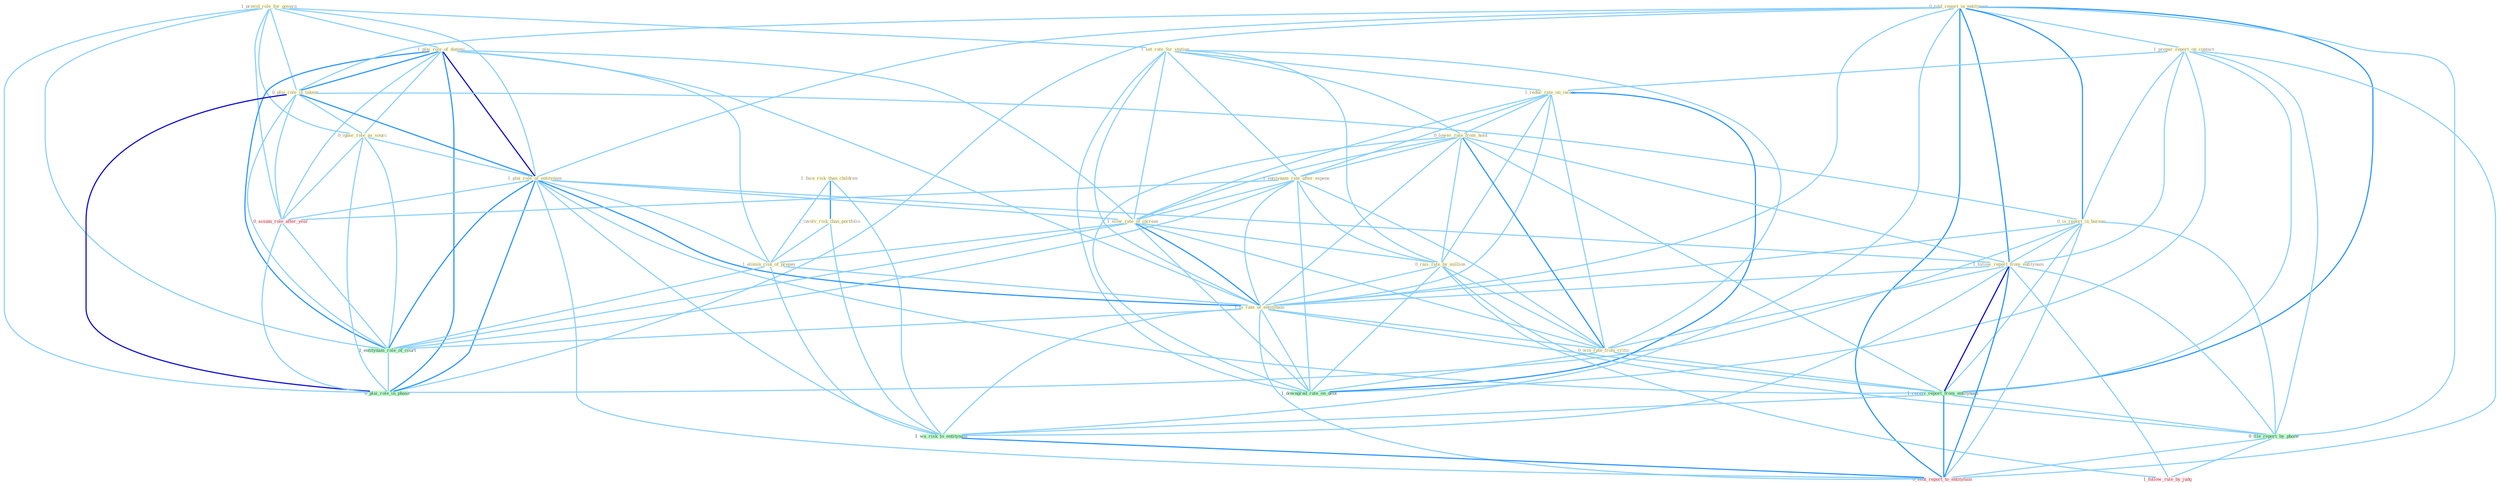 Graph G{ 
    node
    [shape=polygon,style=filled,width=.5,height=.06,color="#BDFCC9",fixedsize=true,fontsize=4,
    fontcolor="#2f4f4f"];
    {node
    [color="#ffffe0", fontcolor="#8b7d6b"] "1_provid_role_for_govern " "1_plai_role_of_dummi " "0_told_report_in_entitynam " "0_plai_role_in_takeov " "1_face_risk_than_children " "1_prepar_report_on_contact " "0_ignor_role_as_sourc " "0_is_report_in_bureau " "1_set_rate_for_station " "1_reduc_rate_on_incom " "0_lower_rate_from_hold " "1_involv_risk_than_portfolio " "1_plai_role_of_entitynam " "1_entitynam_rate_after_expens " "1_slow_rate_of_increas " "1_elimin_risk_of_prepay " "1_follow_report_from_entitynam " "0_rais_rate_by_million " "1_is_rate_of_entitynam " "0_win_rate_from_critic "}
{node [color="#fff0f5", fontcolor="#b22222"] "0_assum_role_after_year " "1_follow_rule_by_judg " "0_sent_report_to_entitynam "}
edge [color="#B0E2FF"];

	"1_provid_role_for_govern " -- "1_plai_role_of_dummi " [w="1", color="#87cefa" ];
	"1_provid_role_for_govern " -- "0_plai_role_in_takeov " [w="1", color="#87cefa" ];
	"1_provid_role_for_govern " -- "0_ignor_role_as_sourc " [w="1", color="#87cefa" ];
	"1_provid_role_for_govern " -- "1_set_rate_for_station " [w="1", color="#87cefa" ];
	"1_provid_role_for_govern " -- "1_plai_role_of_entitynam " [w="1", color="#87cefa" ];
	"1_provid_role_for_govern " -- "0_assum_role_after_year " [w="1", color="#87cefa" ];
	"1_provid_role_for_govern " -- "1_entitynam_role_of_court " [w="1", color="#87cefa" ];
	"1_provid_role_for_govern " -- "0_plai_role_in_phase " [w="1", color="#87cefa" ];
	"1_plai_role_of_dummi " -- "0_plai_role_in_takeov " [w="2", color="#1e90ff" , len=0.8];
	"1_plai_role_of_dummi " -- "0_ignor_role_as_sourc " [w="1", color="#87cefa" ];
	"1_plai_role_of_dummi " -- "1_plai_role_of_entitynam " [w="3", color="#0000cd" , len=0.6];
	"1_plai_role_of_dummi " -- "1_slow_rate_of_increas " [w="1", color="#87cefa" ];
	"1_plai_role_of_dummi " -- "1_elimin_risk_of_prepay " [w="1", color="#87cefa" ];
	"1_plai_role_of_dummi " -- "1_is_rate_of_entitynam " [w="1", color="#87cefa" ];
	"1_plai_role_of_dummi " -- "0_assum_role_after_year " [w="1", color="#87cefa" ];
	"1_plai_role_of_dummi " -- "1_entitynam_role_of_court " [w="2", color="#1e90ff" , len=0.8];
	"1_plai_role_of_dummi " -- "0_plai_role_in_phase " [w="2", color="#1e90ff" , len=0.8];
	"0_told_report_in_entitynam " -- "0_plai_role_in_takeov " [w="1", color="#87cefa" ];
	"0_told_report_in_entitynam " -- "1_prepar_report_on_contact " [w="1", color="#87cefa" ];
	"0_told_report_in_entitynam " -- "0_is_report_in_bureau " [w="2", color="#1e90ff" , len=0.8];
	"0_told_report_in_entitynam " -- "1_plai_role_of_entitynam " [w="1", color="#87cefa" ];
	"0_told_report_in_entitynam " -- "1_follow_report_from_entitynam " [w="2", color="#1e90ff" , len=0.8];
	"0_told_report_in_entitynam " -- "1_is_rate_of_entitynam " [w="1", color="#87cefa" ];
	"0_told_report_in_entitynam " -- "1_receiv_report_from_entitynam " [w="2", color="#1e90ff" , len=0.8];
	"0_told_report_in_entitynam " -- "0_file_report_by_phone " [w="1", color="#87cefa" ];
	"0_told_report_in_entitynam " -- "1_wa_risk_to_entitynam " [w="1", color="#87cefa" ];
	"0_told_report_in_entitynam " -- "0_sent_report_to_entitynam " [w="2", color="#1e90ff" , len=0.8];
	"0_told_report_in_entitynam " -- "0_plai_role_in_phase " [w="1", color="#87cefa" ];
	"0_plai_role_in_takeov " -- "0_ignor_role_as_sourc " [w="1", color="#87cefa" ];
	"0_plai_role_in_takeov " -- "0_is_report_in_bureau " [w="1", color="#87cefa" ];
	"0_plai_role_in_takeov " -- "1_plai_role_of_entitynam " [w="2", color="#1e90ff" , len=0.8];
	"0_plai_role_in_takeov " -- "0_assum_role_after_year " [w="1", color="#87cefa" ];
	"0_plai_role_in_takeov " -- "1_entitynam_role_of_court " [w="1", color="#87cefa" ];
	"0_plai_role_in_takeov " -- "0_plai_role_in_phase " [w="3", color="#0000cd" , len=0.6];
	"1_face_risk_than_children " -- "1_involv_risk_than_portfolio " [w="2", color="#1e90ff" , len=0.8];
	"1_face_risk_than_children " -- "1_elimin_risk_of_prepay " [w="1", color="#87cefa" ];
	"1_face_risk_than_children " -- "1_wa_risk_to_entitynam " [w="1", color="#87cefa" ];
	"1_prepar_report_on_contact " -- "0_is_report_in_bureau " [w="1", color="#87cefa" ];
	"1_prepar_report_on_contact " -- "1_reduc_rate_on_incom " [w="1", color="#87cefa" ];
	"1_prepar_report_on_contact " -- "1_follow_report_from_entitynam " [w="1", color="#87cefa" ];
	"1_prepar_report_on_contact " -- "1_receiv_report_from_entitynam " [w="1", color="#87cefa" ];
	"1_prepar_report_on_contact " -- "0_file_report_by_phone " [w="1", color="#87cefa" ];
	"1_prepar_report_on_contact " -- "1_downgrad_rate_on_debt " [w="1", color="#87cefa" ];
	"1_prepar_report_on_contact " -- "0_sent_report_to_entitynam " [w="1", color="#87cefa" ];
	"0_ignor_role_as_sourc " -- "1_plai_role_of_entitynam " [w="1", color="#87cefa" ];
	"0_ignor_role_as_sourc " -- "0_assum_role_after_year " [w="1", color="#87cefa" ];
	"0_ignor_role_as_sourc " -- "1_entitynam_role_of_court " [w="1", color="#87cefa" ];
	"0_ignor_role_as_sourc " -- "0_plai_role_in_phase " [w="1", color="#87cefa" ];
	"0_is_report_in_bureau " -- "1_follow_report_from_entitynam " [w="1", color="#87cefa" ];
	"0_is_report_in_bureau " -- "1_is_rate_of_entitynam " [w="1", color="#87cefa" ];
	"0_is_report_in_bureau " -- "1_receiv_report_from_entitynam " [w="1", color="#87cefa" ];
	"0_is_report_in_bureau " -- "0_file_report_by_phone " [w="1", color="#87cefa" ];
	"0_is_report_in_bureau " -- "0_sent_report_to_entitynam " [w="1", color="#87cefa" ];
	"0_is_report_in_bureau " -- "0_plai_role_in_phase " [w="1", color="#87cefa" ];
	"1_set_rate_for_station " -- "1_reduc_rate_on_incom " [w="1", color="#87cefa" ];
	"1_set_rate_for_station " -- "0_lower_rate_from_hold " [w="1", color="#87cefa" ];
	"1_set_rate_for_station " -- "1_entitynam_rate_after_expens " [w="1", color="#87cefa" ];
	"1_set_rate_for_station " -- "1_slow_rate_of_increas " [w="1", color="#87cefa" ];
	"1_set_rate_for_station " -- "0_rais_rate_by_million " [w="1", color="#87cefa" ];
	"1_set_rate_for_station " -- "1_is_rate_of_entitynam " [w="1", color="#87cefa" ];
	"1_set_rate_for_station " -- "0_win_rate_from_critic " [w="1", color="#87cefa" ];
	"1_set_rate_for_station " -- "1_downgrad_rate_on_debt " [w="1", color="#87cefa" ];
	"1_reduc_rate_on_incom " -- "0_lower_rate_from_hold " [w="1", color="#87cefa" ];
	"1_reduc_rate_on_incom " -- "1_entitynam_rate_after_expens " [w="1", color="#87cefa" ];
	"1_reduc_rate_on_incom " -- "1_slow_rate_of_increas " [w="1", color="#87cefa" ];
	"1_reduc_rate_on_incom " -- "0_rais_rate_by_million " [w="1", color="#87cefa" ];
	"1_reduc_rate_on_incom " -- "1_is_rate_of_entitynam " [w="1", color="#87cefa" ];
	"1_reduc_rate_on_incom " -- "0_win_rate_from_critic " [w="1", color="#87cefa" ];
	"1_reduc_rate_on_incom " -- "1_downgrad_rate_on_debt " [w="2", color="#1e90ff" , len=0.8];
	"0_lower_rate_from_hold " -- "1_entitynam_rate_after_expens " [w="1", color="#87cefa" ];
	"0_lower_rate_from_hold " -- "1_slow_rate_of_increas " [w="1", color="#87cefa" ];
	"0_lower_rate_from_hold " -- "1_follow_report_from_entitynam " [w="1", color="#87cefa" ];
	"0_lower_rate_from_hold " -- "0_rais_rate_by_million " [w="1", color="#87cefa" ];
	"0_lower_rate_from_hold " -- "1_is_rate_of_entitynam " [w="1", color="#87cefa" ];
	"0_lower_rate_from_hold " -- "0_win_rate_from_critic " [w="2", color="#1e90ff" , len=0.8];
	"0_lower_rate_from_hold " -- "1_receiv_report_from_entitynam " [w="1", color="#87cefa" ];
	"0_lower_rate_from_hold " -- "1_downgrad_rate_on_debt " [w="1", color="#87cefa" ];
	"1_involv_risk_than_portfolio " -- "1_elimin_risk_of_prepay " [w="1", color="#87cefa" ];
	"1_involv_risk_than_portfolio " -- "1_wa_risk_to_entitynam " [w="1", color="#87cefa" ];
	"1_plai_role_of_entitynam " -- "1_slow_rate_of_increas " [w="1", color="#87cefa" ];
	"1_plai_role_of_entitynam " -- "1_elimin_risk_of_prepay " [w="1", color="#87cefa" ];
	"1_plai_role_of_entitynam " -- "1_follow_report_from_entitynam " [w="1", color="#87cefa" ];
	"1_plai_role_of_entitynam " -- "1_is_rate_of_entitynam " [w="2", color="#1e90ff" , len=0.8];
	"1_plai_role_of_entitynam " -- "1_receiv_report_from_entitynam " [w="1", color="#87cefa" ];
	"1_plai_role_of_entitynam " -- "0_assum_role_after_year " [w="1", color="#87cefa" ];
	"1_plai_role_of_entitynam " -- "1_entitynam_role_of_court " [w="2", color="#1e90ff" , len=0.8];
	"1_plai_role_of_entitynam " -- "1_wa_risk_to_entitynam " [w="1", color="#87cefa" ];
	"1_plai_role_of_entitynam " -- "0_sent_report_to_entitynam " [w="1", color="#87cefa" ];
	"1_plai_role_of_entitynam " -- "0_plai_role_in_phase " [w="2", color="#1e90ff" , len=0.8];
	"1_entitynam_rate_after_expens " -- "1_slow_rate_of_increas " [w="1", color="#87cefa" ];
	"1_entitynam_rate_after_expens " -- "0_rais_rate_by_million " [w="1", color="#87cefa" ];
	"1_entitynam_rate_after_expens " -- "1_is_rate_of_entitynam " [w="1", color="#87cefa" ];
	"1_entitynam_rate_after_expens " -- "0_win_rate_from_critic " [w="1", color="#87cefa" ];
	"1_entitynam_rate_after_expens " -- "0_assum_role_after_year " [w="1", color="#87cefa" ];
	"1_entitynam_rate_after_expens " -- "1_entitynam_role_of_court " [w="1", color="#87cefa" ];
	"1_entitynam_rate_after_expens " -- "1_downgrad_rate_on_debt " [w="1", color="#87cefa" ];
	"1_slow_rate_of_increas " -- "1_elimin_risk_of_prepay " [w="1", color="#87cefa" ];
	"1_slow_rate_of_increas " -- "0_rais_rate_by_million " [w="1", color="#87cefa" ];
	"1_slow_rate_of_increas " -- "1_is_rate_of_entitynam " [w="2", color="#1e90ff" , len=0.8];
	"1_slow_rate_of_increas " -- "0_win_rate_from_critic " [w="1", color="#87cefa" ];
	"1_slow_rate_of_increas " -- "1_entitynam_role_of_court " [w="1", color="#87cefa" ];
	"1_slow_rate_of_increas " -- "1_downgrad_rate_on_debt " [w="1", color="#87cefa" ];
	"1_elimin_risk_of_prepay " -- "1_is_rate_of_entitynam " [w="1", color="#87cefa" ];
	"1_elimin_risk_of_prepay " -- "1_entitynam_role_of_court " [w="1", color="#87cefa" ];
	"1_elimin_risk_of_prepay " -- "1_wa_risk_to_entitynam " [w="1", color="#87cefa" ];
	"1_follow_report_from_entitynam " -- "1_is_rate_of_entitynam " [w="1", color="#87cefa" ];
	"1_follow_report_from_entitynam " -- "0_win_rate_from_critic " [w="1", color="#87cefa" ];
	"1_follow_report_from_entitynam " -- "1_receiv_report_from_entitynam " [w="3", color="#0000cd" , len=0.6];
	"1_follow_report_from_entitynam " -- "0_file_report_by_phone " [w="1", color="#87cefa" ];
	"1_follow_report_from_entitynam " -- "1_follow_rule_by_judg " [w="1", color="#87cefa" ];
	"1_follow_report_from_entitynam " -- "1_wa_risk_to_entitynam " [w="1", color="#87cefa" ];
	"1_follow_report_from_entitynam " -- "0_sent_report_to_entitynam " [w="2", color="#1e90ff" , len=0.8];
	"0_rais_rate_by_million " -- "1_is_rate_of_entitynam " [w="1", color="#87cefa" ];
	"0_rais_rate_by_million " -- "0_win_rate_from_critic " [w="1", color="#87cefa" ];
	"0_rais_rate_by_million " -- "0_file_report_by_phone " [w="1", color="#87cefa" ];
	"0_rais_rate_by_million " -- "1_downgrad_rate_on_debt " [w="1", color="#87cefa" ];
	"0_rais_rate_by_million " -- "1_follow_rule_by_judg " [w="1", color="#87cefa" ];
	"1_is_rate_of_entitynam " -- "0_win_rate_from_critic " [w="1", color="#87cefa" ];
	"1_is_rate_of_entitynam " -- "1_receiv_report_from_entitynam " [w="1", color="#87cefa" ];
	"1_is_rate_of_entitynam " -- "1_entitynam_role_of_court " [w="1", color="#87cefa" ];
	"1_is_rate_of_entitynam " -- "1_downgrad_rate_on_debt " [w="1", color="#87cefa" ];
	"1_is_rate_of_entitynam " -- "1_wa_risk_to_entitynam " [w="1", color="#87cefa" ];
	"1_is_rate_of_entitynam " -- "0_sent_report_to_entitynam " [w="1", color="#87cefa" ];
	"0_win_rate_from_critic " -- "1_receiv_report_from_entitynam " [w="1", color="#87cefa" ];
	"0_win_rate_from_critic " -- "1_downgrad_rate_on_debt " [w="1", color="#87cefa" ];
	"1_receiv_report_from_entitynam " -- "0_file_report_by_phone " [w="1", color="#87cefa" ];
	"1_receiv_report_from_entitynam " -- "1_wa_risk_to_entitynam " [w="1", color="#87cefa" ];
	"1_receiv_report_from_entitynam " -- "0_sent_report_to_entitynam " [w="2", color="#1e90ff" , len=0.8];
	"0_assum_role_after_year " -- "1_entitynam_role_of_court " [w="1", color="#87cefa" ];
	"0_assum_role_after_year " -- "0_plai_role_in_phase " [w="1", color="#87cefa" ];
	"1_entitynam_role_of_court " -- "0_plai_role_in_phase " [w="1", color="#87cefa" ];
	"0_file_report_by_phone " -- "1_follow_rule_by_judg " [w="1", color="#87cefa" ];
	"0_file_report_by_phone " -- "0_sent_report_to_entitynam " [w="1", color="#87cefa" ];
	"1_wa_risk_to_entitynam " -- "0_sent_report_to_entitynam " [w="2", color="#1e90ff" , len=0.8];
}